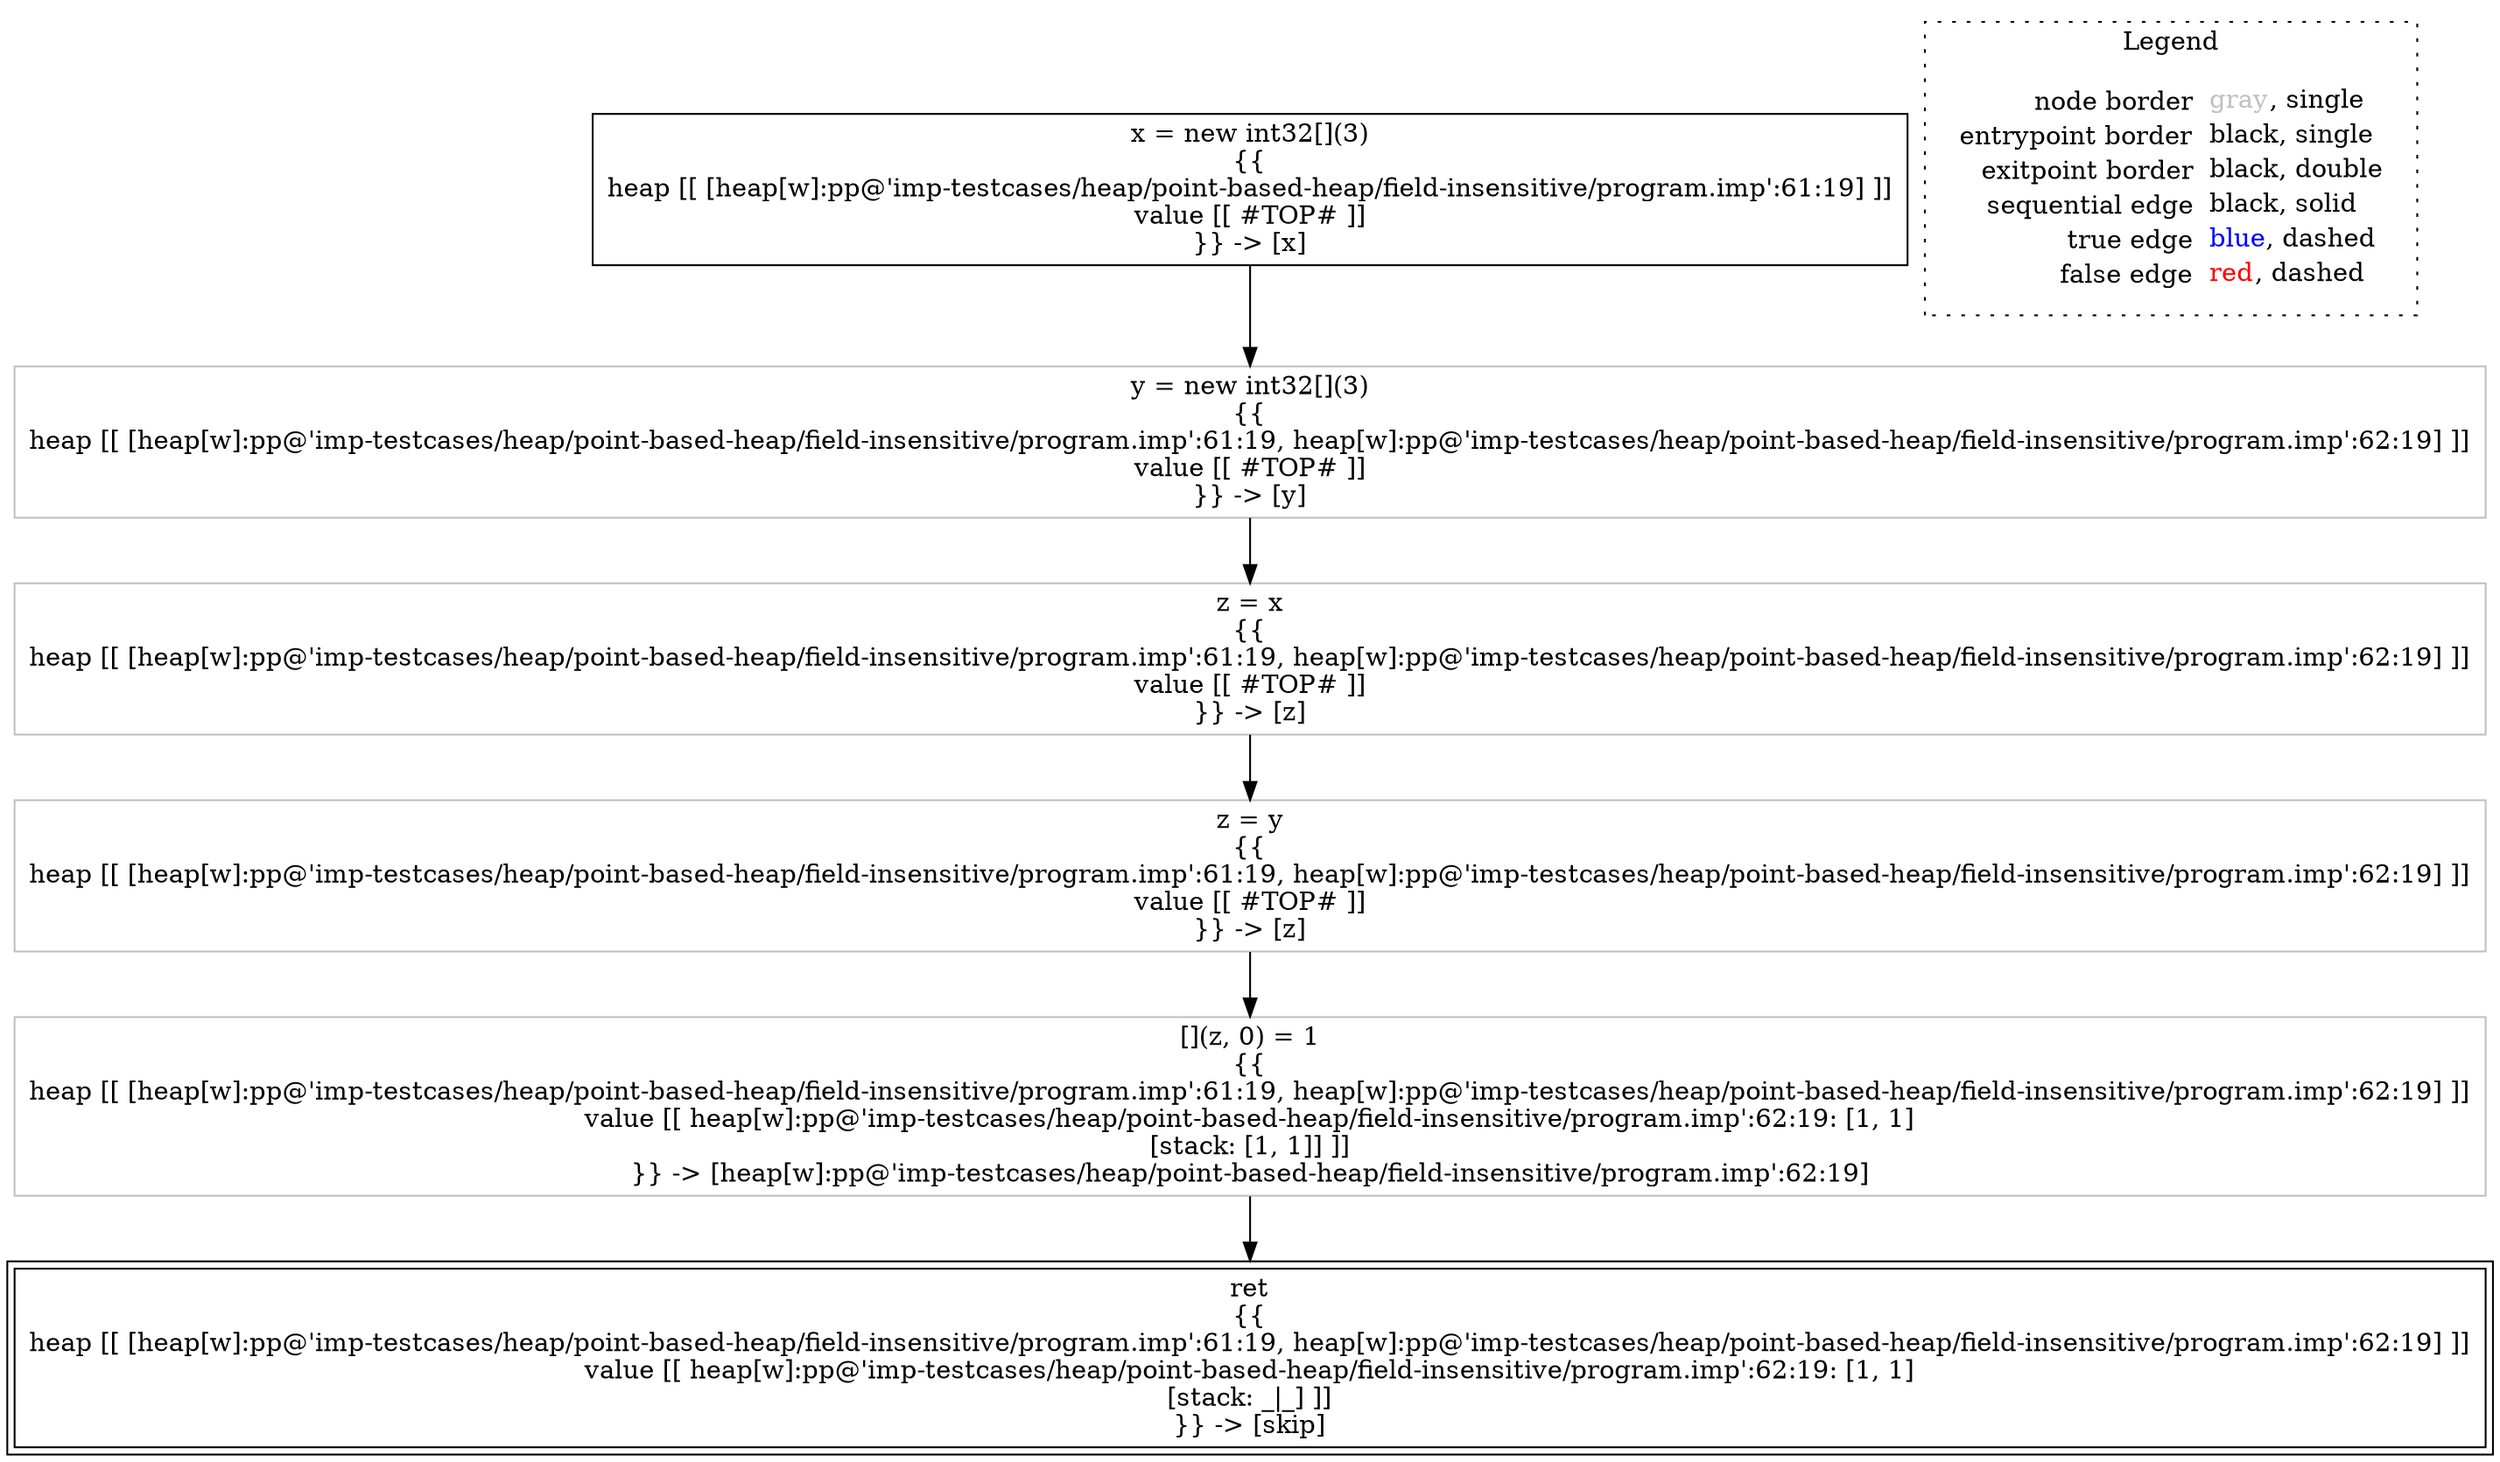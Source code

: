 digraph {
	"node0" [shape="rect",color="black",label=<x = new int32[](3)<BR/>{{<BR/>heap [[ [heap[w]:pp@'imp-testcases/heap/point-based-heap/field-insensitive/program.imp':61:19] ]]<BR/>value [[ #TOP# ]]<BR/>}} -&gt; [x]>];
	"node1" [shape="rect",color="gray",label=<z = y<BR/>{{<BR/>heap [[ [heap[w]:pp@'imp-testcases/heap/point-based-heap/field-insensitive/program.imp':61:19, heap[w]:pp@'imp-testcases/heap/point-based-heap/field-insensitive/program.imp':62:19] ]]<BR/>value [[ #TOP# ]]<BR/>}} -&gt; [z]>];
	"node2" [shape="rect",color="black",peripheries="2",label=<ret<BR/>{{<BR/>heap [[ [heap[w]:pp@'imp-testcases/heap/point-based-heap/field-insensitive/program.imp':61:19, heap[w]:pp@'imp-testcases/heap/point-based-heap/field-insensitive/program.imp':62:19] ]]<BR/>value [[ heap[w]:pp@'imp-testcases/heap/point-based-heap/field-insensitive/program.imp':62:19: [1, 1]<BR/>[stack: _|_] ]]<BR/>}} -&gt; [skip]>];
	"node3" [shape="rect",color="gray",label=<z = x<BR/>{{<BR/>heap [[ [heap[w]:pp@'imp-testcases/heap/point-based-heap/field-insensitive/program.imp':61:19, heap[w]:pp@'imp-testcases/heap/point-based-heap/field-insensitive/program.imp':62:19] ]]<BR/>value [[ #TOP# ]]<BR/>}} -&gt; [z]>];
	"node4" [shape="rect",color="gray",label=<y = new int32[](3)<BR/>{{<BR/>heap [[ [heap[w]:pp@'imp-testcases/heap/point-based-heap/field-insensitive/program.imp':61:19, heap[w]:pp@'imp-testcases/heap/point-based-heap/field-insensitive/program.imp':62:19] ]]<BR/>value [[ #TOP# ]]<BR/>}} -&gt; [y]>];
	"node5" [shape="rect",color="gray",label=<[](z, 0) = 1<BR/>{{<BR/>heap [[ [heap[w]:pp@'imp-testcases/heap/point-based-heap/field-insensitive/program.imp':61:19, heap[w]:pp@'imp-testcases/heap/point-based-heap/field-insensitive/program.imp':62:19] ]]<BR/>value [[ heap[w]:pp@'imp-testcases/heap/point-based-heap/field-insensitive/program.imp':62:19: [1, 1]<BR/>[stack: [1, 1]] ]]<BR/>}} -&gt; [heap[w]:pp@'imp-testcases/heap/point-based-heap/field-insensitive/program.imp':62:19]>];
	"node0" -> "node4" [color="black"];
	"node1" -> "node5" [color="black"];
	"node3" -> "node1" [color="black"];
	"node4" -> "node3" [color="black"];
	"node5" -> "node2" [color="black"];
subgraph cluster_legend {
	label="Legend";
	style=dotted;
	node [shape=plaintext];
	"legend" [label=<<table border="0" cellpadding="2" cellspacing="0" cellborder="0"><tr><td align="right">node border&nbsp;</td><td align="left"><font color="gray">gray</font>, single</td></tr><tr><td align="right">entrypoint border&nbsp;</td><td align="left"><font color="black">black</font>, single</td></tr><tr><td align="right">exitpoint border&nbsp;</td><td align="left"><font color="black">black</font>, double</td></tr><tr><td align="right">sequential edge&nbsp;</td><td align="left"><font color="black">black</font>, solid</td></tr><tr><td align="right">true edge&nbsp;</td><td align="left"><font color="blue">blue</font>, dashed</td></tr><tr><td align="right">false edge&nbsp;</td><td align="left"><font color="red">red</font>, dashed</td></tr></table>>];
}

}

